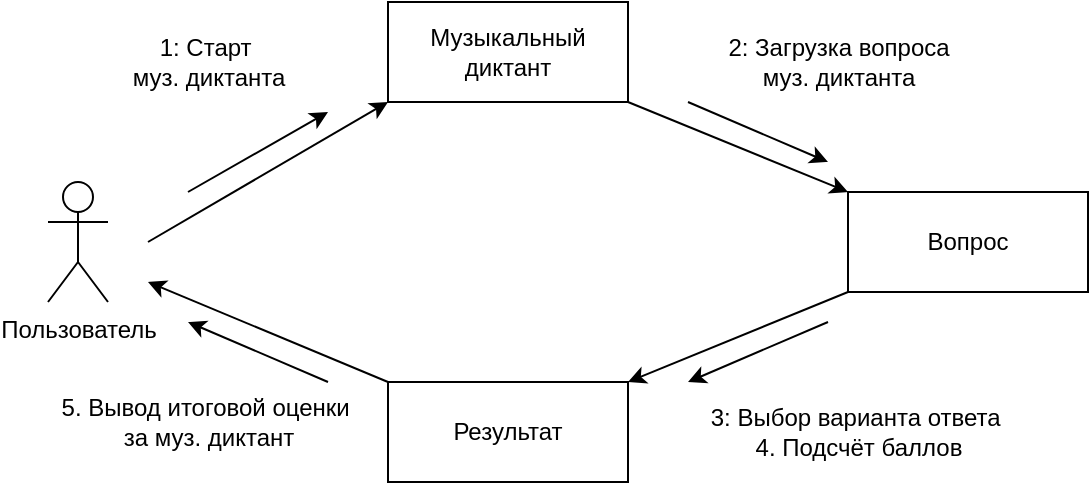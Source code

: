 <mxfile version="27.0.3">
  <diagram name="Страница — 1" id="B_l0hDeAWBQDnPEm5dOt">
    <mxGraphModel dx="994" dy="580" grid="1" gridSize="10" guides="1" tooltips="1" connect="1" arrows="1" fold="1" page="1" pageScale="1" pageWidth="1169" pageHeight="827" math="0" shadow="0">
      <root>
        <mxCell id="0" />
        <mxCell id="1" parent="0" />
        <mxCell id="xXVZDHe9rLkbCVfbIxS_-1" value="Пользователь" style="shape=umlActor;verticalLabelPosition=bottom;verticalAlign=top;html=1;outlineConnect=0;" vertex="1" parent="1">
          <mxGeometry x="327" y="384" width="30" height="60" as="geometry" />
        </mxCell>
        <mxCell id="xXVZDHe9rLkbCVfbIxS_-4" value="Музыкальный диктант" style="rounded=0;whiteSpace=wrap;html=1;" vertex="1" parent="1">
          <mxGeometry x="497" y="294" width="120" height="50" as="geometry" />
        </mxCell>
        <mxCell id="xXVZDHe9rLkbCVfbIxS_-5" value="" style="endArrow=classic;html=1;rounded=0;entryX=0;entryY=1;entryDx=0;entryDy=0;" edge="1" parent="1" target="xXVZDHe9rLkbCVfbIxS_-4">
          <mxGeometry width="50" height="50" relative="1" as="geometry">
            <mxPoint x="377" y="414" as="sourcePoint" />
            <mxPoint x="797" y="404" as="targetPoint" />
          </mxGeometry>
        </mxCell>
        <mxCell id="xXVZDHe9rLkbCVfbIxS_-6" value="" style="endArrow=classic;html=1;rounded=0;" edge="1" parent="1">
          <mxGeometry width="50" height="50" relative="1" as="geometry">
            <mxPoint x="397" y="389" as="sourcePoint" />
            <mxPoint x="467" y="349" as="targetPoint" />
          </mxGeometry>
        </mxCell>
        <mxCell id="xXVZDHe9rLkbCVfbIxS_-7" value="1: Старт&amp;nbsp;&lt;div&gt;муз. диктанта&lt;/div&gt;" style="text;html=1;align=center;verticalAlign=middle;resizable=0;points=[];autosize=1;strokeColor=none;fillColor=none;" vertex="1" parent="1">
          <mxGeometry x="357" y="304" width="100" height="40" as="geometry" />
        </mxCell>
        <mxCell id="xXVZDHe9rLkbCVfbIxS_-8" value="Вопрос" style="rounded=0;whiteSpace=wrap;html=1;" vertex="1" parent="1">
          <mxGeometry x="727" y="389" width="120" height="50" as="geometry" />
        </mxCell>
        <mxCell id="xXVZDHe9rLkbCVfbIxS_-9" value="" style="endArrow=classic;html=1;rounded=0;exitX=1;exitY=1;exitDx=0;exitDy=0;entryX=0;entryY=0;entryDx=0;entryDy=0;" edge="1" parent="1" source="xXVZDHe9rLkbCVfbIxS_-4" target="xXVZDHe9rLkbCVfbIxS_-8">
          <mxGeometry width="50" height="50" relative="1" as="geometry">
            <mxPoint x="747" y="454" as="sourcePoint" />
            <mxPoint x="797" y="404" as="targetPoint" />
          </mxGeometry>
        </mxCell>
        <mxCell id="xXVZDHe9rLkbCVfbIxS_-10" value="2: Загрузка вопроса&lt;div&gt;муз. диктанта&lt;/div&gt;" style="text;html=1;align=center;verticalAlign=middle;resizable=0;points=[];autosize=1;strokeColor=none;fillColor=none;" vertex="1" parent="1">
          <mxGeometry x="657" y="304" width="130" height="40" as="geometry" />
        </mxCell>
        <mxCell id="xXVZDHe9rLkbCVfbIxS_-11" value="" style="endArrow=classic;html=1;rounded=0;" edge="1" parent="1">
          <mxGeometry width="50" height="50" relative="1" as="geometry">
            <mxPoint x="647" y="344" as="sourcePoint" />
            <mxPoint x="717" y="374" as="targetPoint" />
          </mxGeometry>
        </mxCell>
        <mxCell id="xXVZDHe9rLkbCVfbIxS_-12" value="Результат" style="rounded=0;whiteSpace=wrap;html=1;" vertex="1" parent="1">
          <mxGeometry x="497" y="484" width="120" height="50" as="geometry" />
        </mxCell>
        <mxCell id="xXVZDHe9rLkbCVfbIxS_-13" value="" style="endArrow=classic;html=1;rounded=0;exitX=0;exitY=1;exitDx=0;exitDy=0;entryX=1;entryY=0;entryDx=0;entryDy=0;" edge="1" parent="1" source="xXVZDHe9rLkbCVfbIxS_-8" target="xXVZDHe9rLkbCVfbIxS_-12">
          <mxGeometry width="50" height="50" relative="1" as="geometry">
            <mxPoint x="747" y="454" as="sourcePoint" />
            <mxPoint x="797" y="404" as="targetPoint" />
          </mxGeometry>
        </mxCell>
        <mxCell id="xXVZDHe9rLkbCVfbIxS_-14" value="3: Выбор варианта ответа&amp;nbsp;&lt;div&gt;4. Подсчёт баллов&lt;/div&gt;" style="text;html=1;align=center;verticalAlign=middle;resizable=0;points=[];autosize=1;strokeColor=none;fillColor=none;" vertex="1" parent="1">
          <mxGeometry x="647" y="489" width="170" height="40" as="geometry" />
        </mxCell>
        <mxCell id="xXVZDHe9rLkbCVfbIxS_-15" value="" style="endArrow=classic;html=1;rounded=0;exitX=0;exitY=0;exitDx=0;exitDy=0;" edge="1" parent="1" source="xXVZDHe9rLkbCVfbIxS_-12">
          <mxGeometry width="50" height="50" relative="1" as="geometry">
            <mxPoint x="747" y="454" as="sourcePoint" />
            <mxPoint x="377" y="434" as="targetPoint" />
          </mxGeometry>
        </mxCell>
        <mxCell id="xXVZDHe9rLkbCVfbIxS_-16" value="" style="endArrow=classic;html=1;rounded=0;" edge="1" parent="1">
          <mxGeometry width="50" height="50" relative="1" as="geometry">
            <mxPoint x="467" y="484" as="sourcePoint" />
            <mxPoint x="397" y="454" as="targetPoint" />
          </mxGeometry>
        </mxCell>
        <mxCell id="xXVZDHe9rLkbCVfbIxS_-17" value="5. Вывод итоговой оценки&amp;nbsp;&lt;div&gt;за муз. диктант&lt;/div&gt;" style="text;html=1;align=center;verticalAlign=middle;resizable=0;points=[];autosize=1;strokeColor=none;fillColor=none;" vertex="1" parent="1">
          <mxGeometry x="322" y="484" width="170" height="40" as="geometry" />
        </mxCell>
        <mxCell id="xXVZDHe9rLkbCVfbIxS_-18" value="" style="endArrow=classic;html=1;rounded=0;" edge="1" parent="1">
          <mxGeometry width="50" height="50" relative="1" as="geometry">
            <mxPoint x="717" y="454" as="sourcePoint" />
            <mxPoint x="647" y="484" as="targetPoint" />
          </mxGeometry>
        </mxCell>
      </root>
    </mxGraphModel>
  </diagram>
</mxfile>
